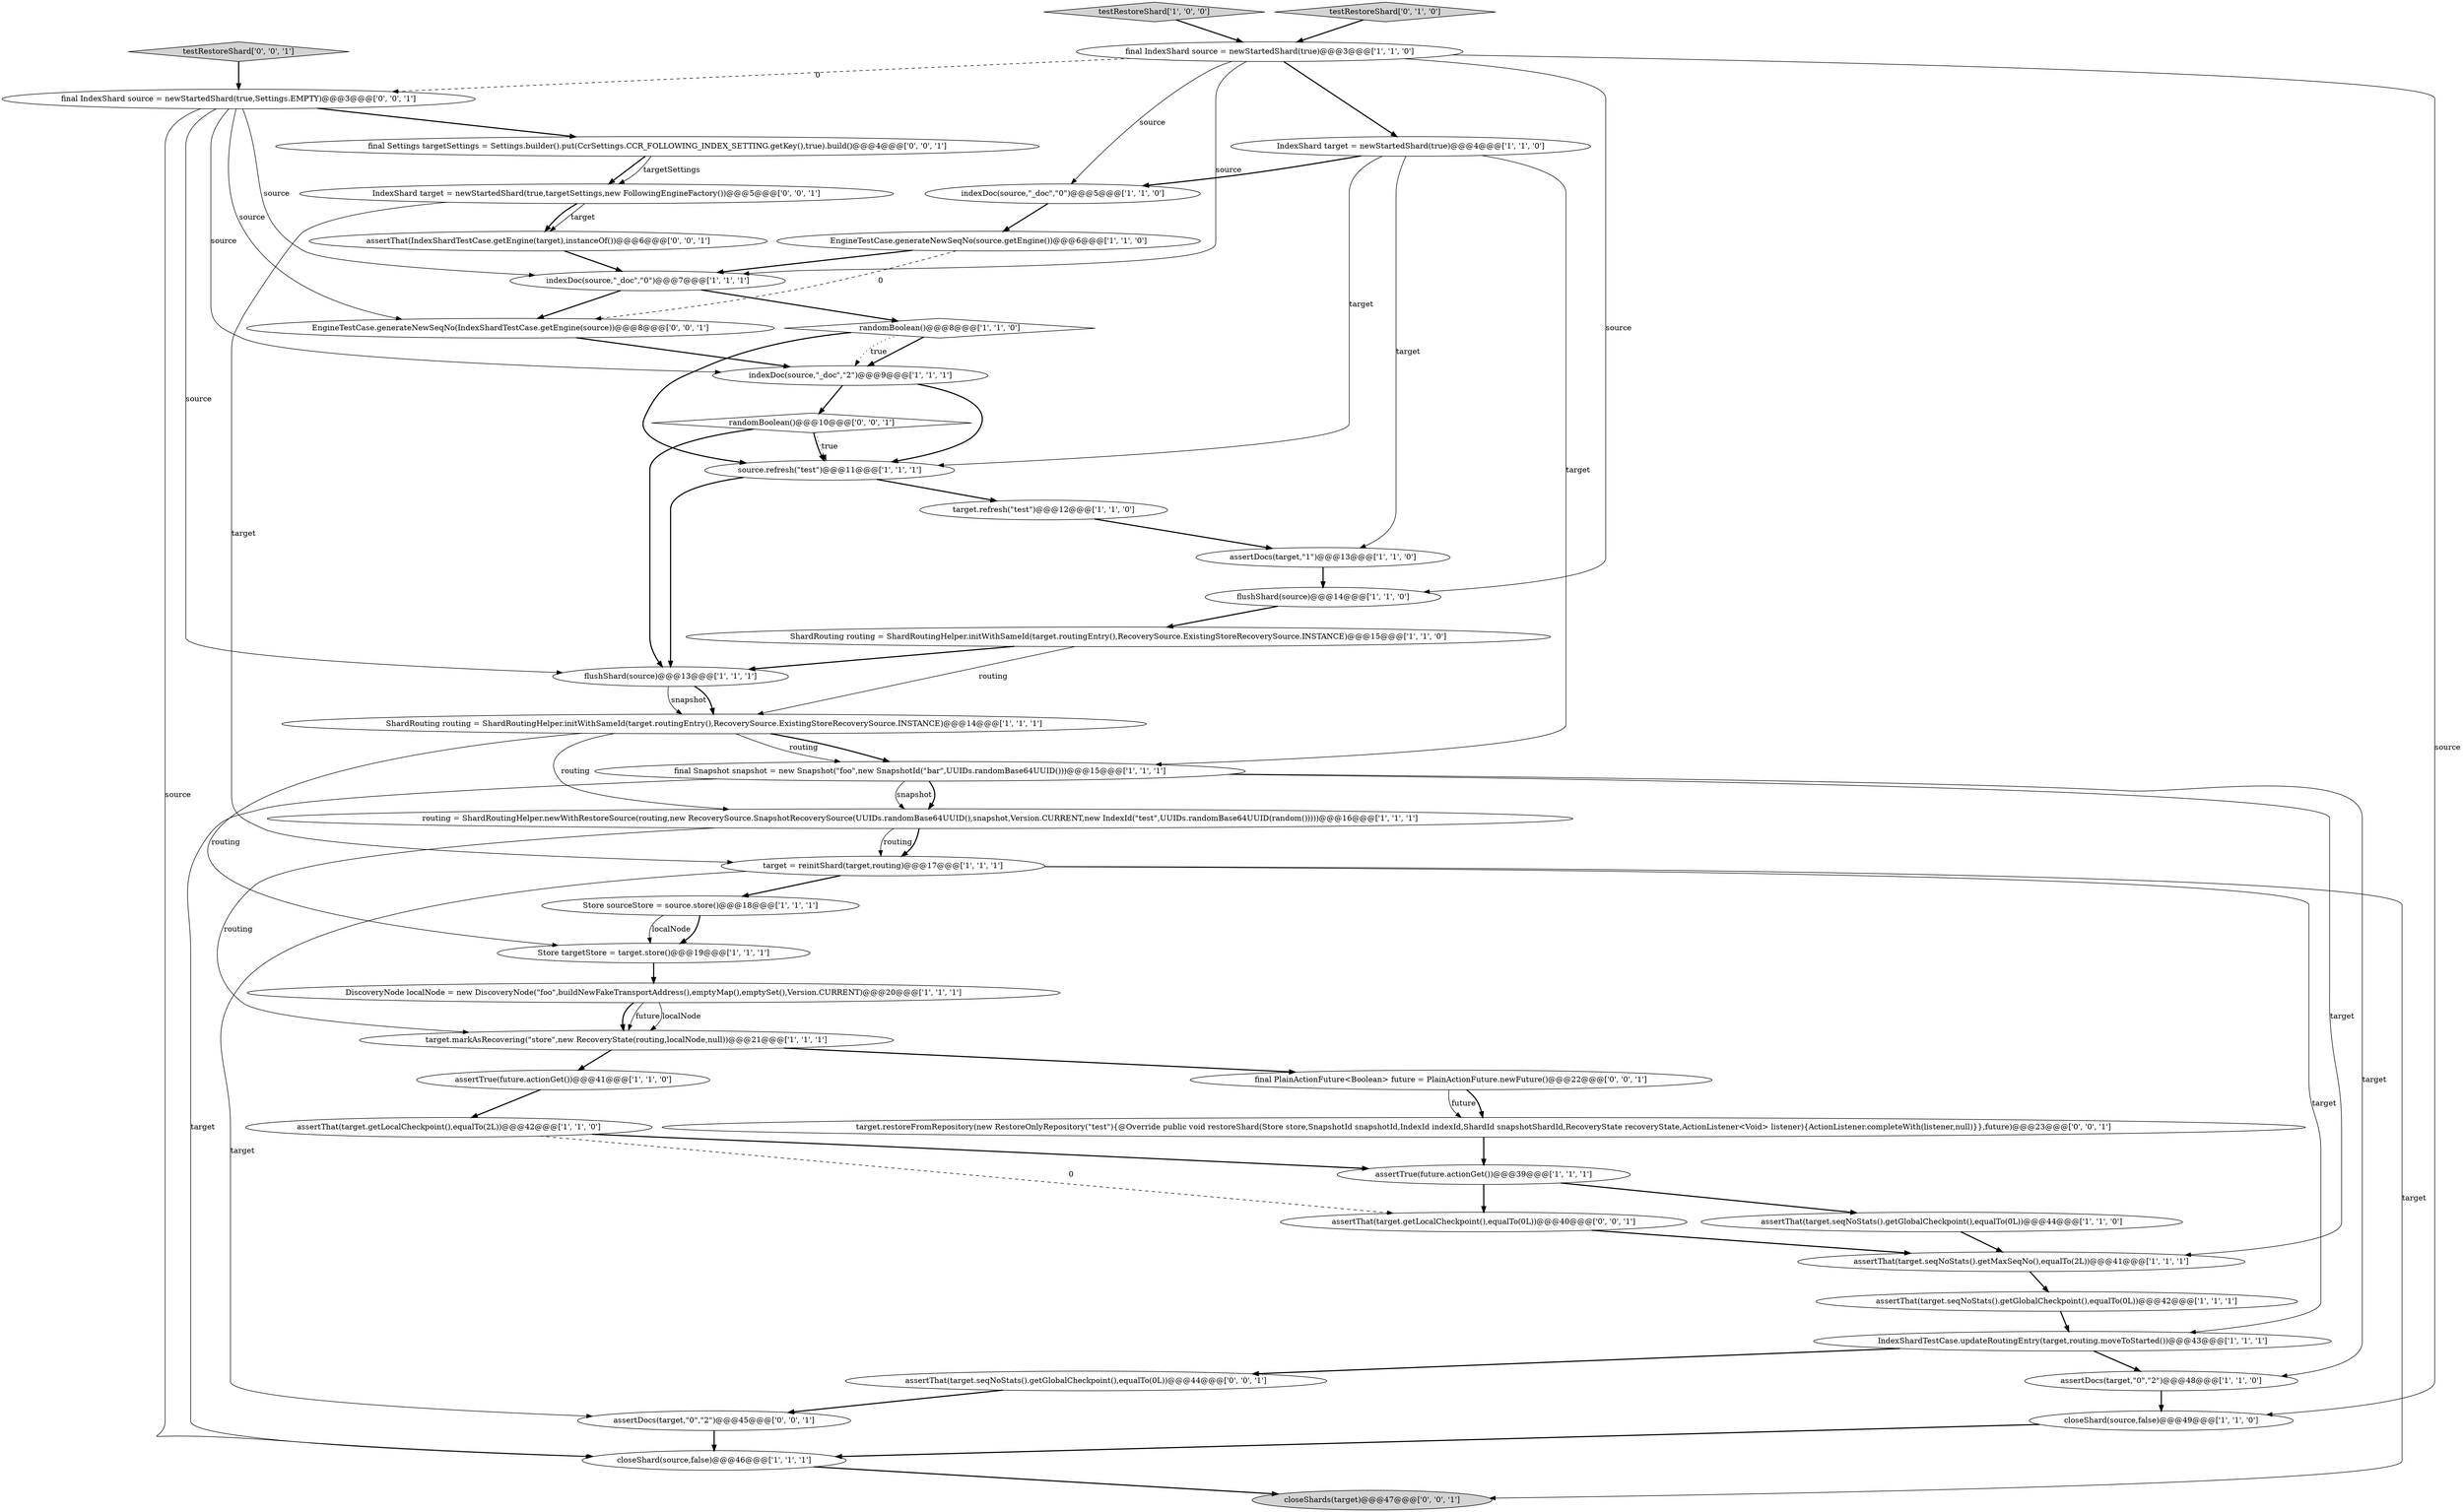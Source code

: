 digraph {
17 [style = filled, label = "indexDoc(source,\"_doc\",\"2\")@@@9@@@['1', '1', '1']", fillcolor = white, shape = ellipse image = "AAA0AAABBB1BBB"];
25 [style = filled, label = "assertDocs(target,\"1\")@@@13@@@['1', '1', '0']", fillcolor = white, shape = ellipse image = "AAA0AAABBB1BBB"];
1 [style = filled, label = "testRestoreShard['1', '0', '0']", fillcolor = lightgray, shape = diamond image = "AAA0AAABBB1BBB"];
32 [style = filled, label = "testRestoreShard['0', '1', '0']", fillcolor = lightgray, shape = diamond image = "AAA0AAABBB2BBB"];
39 [style = filled, label = "final PlainActionFuture<Boolean> future = PlainActionFuture.newFuture()@@@22@@@['0', '0', '1']", fillcolor = white, shape = ellipse image = "AAA0AAABBB3BBB"];
20 [style = filled, label = "routing = ShardRoutingHelper.newWithRestoreSource(routing,new RecoverySource.SnapshotRecoverySource(UUIDs.randomBase64UUID(),snapshot,Version.CURRENT,new IndexId(\"test\",UUIDs.randomBase64UUID(random()))))@@@16@@@['1', '1', '1']", fillcolor = white, shape = ellipse image = "AAA0AAABBB1BBB"];
35 [style = filled, label = "final Settings targetSettings = Settings.builder().put(CcrSettings.CCR_FOLLOWING_INDEX_SETTING.getKey(),true).build()@@@4@@@['0', '0', '1']", fillcolor = white, shape = ellipse image = "AAA0AAABBB3BBB"];
11 [style = filled, label = "flushShard(source)@@@14@@@['1', '1', '0']", fillcolor = white, shape = ellipse image = "AAA0AAABBB1BBB"];
24 [style = filled, label = "Store targetStore = target.store()@@@19@@@['1', '1', '1']", fillcolor = white, shape = ellipse image = "AAA0AAABBB1BBB"];
18 [style = filled, label = "assertTrue(future.actionGet())@@@41@@@['1', '1', '0']", fillcolor = white, shape = ellipse image = "AAA0AAABBB1BBB"];
3 [style = filled, label = "closeShard(source,false)@@@46@@@['1', '1', '1']", fillcolor = white, shape = ellipse image = "AAA0AAABBB1BBB"];
19 [style = filled, label = "Store sourceStore = source.store()@@@18@@@['1', '1', '1']", fillcolor = white, shape = ellipse image = "AAA0AAABBB1BBB"];
14 [style = filled, label = "ShardRouting routing = ShardRoutingHelper.initWithSameId(target.routingEntry(),RecoverySource.ExistingStoreRecoverySource.INSTANCE)@@@15@@@['1', '1', '0']", fillcolor = white, shape = ellipse image = "AAA0AAABBB1BBB"];
38 [style = filled, label = "EngineTestCase.generateNewSeqNo(IndexShardTestCase.getEngine(source))@@@8@@@['0', '0', '1']", fillcolor = white, shape = ellipse image = "AAA0AAABBB3BBB"];
21 [style = filled, label = "assertThat(target.seqNoStats().getGlobalCheckpoint(),equalTo(0L))@@@44@@@['1', '1', '0']", fillcolor = white, shape = ellipse image = "AAA0AAABBB1BBB"];
45 [style = filled, label = "final IndexShard source = newStartedShard(true,Settings.EMPTY)@@@3@@@['0', '0', '1']", fillcolor = white, shape = ellipse image = "AAA0AAABBB3BBB"];
34 [style = filled, label = "randomBoolean()@@@10@@@['0', '0', '1']", fillcolor = white, shape = diamond image = "AAA0AAABBB3BBB"];
26 [style = filled, label = "randomBoolean()@@@8@@@['1', '1', '0']", fillcolor = white, shape = diamond image = "AAA0AAABBB1BBB"];
16 [style = filled, label = "flushShard(source)@@@13@@@['1', '1', '1']", fillcolor = white, shape = ellipse image = "AAA0AAABBB1BBB"];
6 [style = filled, label = "assertThat(target.getLocalCheckpoint(),equalTo(2L))@@@42@@@['1', '1', '0']", fillcolor = white, shape = ellipse image = "AAA0AAABBB1BBB"];
0 [style = filled, label = "assertThat(target.seqNoStats().getGlobalCheckpoint(),equalTo(0L))@@@42@@@['1', '1', '1']", fillcolor = white, shape = ellipse image = "AAA0AAABBB1BBB"];
10 [style = filled, label = "target.markAsRecovering(\"store\",new RecoveryState(routing,localNode,null))@@@21@@@['1', '1', '1']", fillcolor = white, shape = ellipse image = "AAA0AAABBB1BBB"];
27 [style = filled, label = "source.refresh(\"test\")@@@11@@@['1', '1', '1']", fillcolor = white, shape = ellipse image = "AAA0AAABBB1BBB"];
30 [style = filled, label = "assertThat(target.seqNoStats().getMaxSeqNo(),equalTo(2L))@@@41@@@['1', '1', '1']", fillcolor = white, shape = ellipse image = "AAA0AAABBB1BBB"];
31 [style = filled, label = "ShardRouting routing = ShardRoutingHelper.initWithSameId(target.routingEntry(),RecoverySource.ExistingStoreRecoverySource.INSTANCE)@@@14@@@['1', '1', '1']", fillcolor = white, shape = ellipse image = "AAA0AAABBB1BBB"];
43 [style = filled, label = "IndexShard target = newStartedShard(true,targetSettings,new FollowingEngineFactory())@@@5@@@['0', '0', '1']", fillcolor = white, shape = ellipse image = "AAA0AAABBB3BBB"];
40 [style = filled, label = "testRestoreShard['0', '0', '1']", fillcolor = lightgray, shape = diamond image = "AAA0AAABBB3BBB"];
33 [style = filled, label = "assertThat(IndexShardTestCase.getEngine(target),instanceOf())@@@6@@@['0', '0', '1']", fillcolor = white, shape = ellipse image = "AAA0AAABBB3BBB"];
42 [style = filled, label = "closeShards(target)@@@47@@@['0', '0', '1']", fillcolor = lightgray, shape = ellipse image = "AAA0AAABBB3BBB"];
4 [style = filled, label = "assertDocs(target,\"0\",\"2\")@@@48@@@['1', '1', '0']", fillcolor = white, shape = ellipse image = "AAA0AAABBB1BBB"];
28 [style = filled, label = "EngineTestCase.generateNewSeqNo(source.getEngine())@@@6@@@['1', '1', '0']", fillcolor = white, shape = ellipse image = "AAA0AAABBB1BBB"];
36 [style = filled, label = "target.restoreFromRepository(new RestoreOnlyRepository(\"test\"){@Override public void restoreShard(Store store,SnapshotId snapshotId,IndexId indexId,ShardId snapshotShardId,RecoveryState recoveryState,ActionListener<Void> listener){ActionListener.completeWith(listener,null)}},future)@@@23@@@['0', '0', '1']", fillcolor = white, shape = ellipse image = "AAA0AAABBB3BBB"];
9 [style = filled, label = "DiscoveryNode localNode = new DiscoveryNode(\"foo\",buildNewFakeTransportAddress(),emptyMap(),emptySet(),Version.CURRENT)@@@20@@@['1', '1', '1']", fillcolor = white, shape = ellipse image = "AAA0AAABBB1BBB"];
5 [style = filled, label = "target = reinitShard(target,routing)@@@17@@@['1', '1', '1']", fillcolor = white, shape = ellipse image = "AAA0AAABBB1BBB"];
44 [style = filled, label = "assertDocs(target,\"0\",\"2\")@@@45@@@['0', '0', '1']", fillcolor = white, shape = ellipse image = "AAA0AAABBB3BBB"];
15 [style = filled, label = "indexDoc(source,\"_doc\",\"0\")@@@7@@@['1', '1', '1']", fillcolor = white, shape = ellipse image = "AAA0AAABBB1BBB"];
13 [style = filled, label = "indexDoc(source,\"_doc\",\"0\")@@@5@@@['1', '1', '0']", fillcolor = white, shape = ellipse image = "AAA0AAABBB1BBB"];
23 [style = filled, label = "IndexShard target = newStartedShard(true)@@@4@@@['1', '1', '0']", fillcolor = white, shape = ellipse image = "AAA0AAABBB1BBB"];
8 [style = filled, label = "assertTrue(future.actionGet())@@@39@@@['1', '1', '1']", fillcolor = white, shape = ellipse image = "AAA0AAABBB1BBB"];
12 [style = filled, label = "final IndexShard source = newStartedShard(true)@@@3@@@['1', '1', '0']", fillcolor = white, shape = ellipse image = "AAA0AAABBB1BBB"];
22 [style = filled, label = "IndexShardTestCase.updateRoutingEntry(target,routing.moveToStarted())@@@43@@@['1', '1', '1']", fillcolor = white, shape = ellipse image = "AAA0AAABBB1BBB"];
41 [style = filled, label = "assertThat(target.getLocalCheckpoint(),equalTo(0L))@@@40@@@['0', '0', '1']", fillcolor = white, shape = ellipse image = "AAA0AAABBB3BBB"];
29 [style = filled, label = "target.refresh(\"test\")@@@12@@@['1', '1', '0']", fillcolor = white, shape = ellipse image = "AAA0AAABBB1BBB"];
37 [style = filled, label = "assertThat(target.seqNoStats().getGlobalCheckpoint(),equalTo(0L))@@@44@@@['0', '0', '1']", fillcolor = white, shape = ellipse image = "AAA0AAABBB3BBB"];
7 [style = filled, label = "closeShard(source,false)@@@49@@@['1', '1', '0']", fillcolor = white, shape = ellipse image = "AAA0AAABBB1BBB"];
2 [style = filled, label = "final Snapshot snapshot = new Snapshot(\"foo\",new SnapshotId(\"bar\",UUIDs.randomBase64UUID()))@@@15@@@['1', '1', '1']", fillcolor = white, shape = ellipse image = "AAA0AAABBB1BBB"];
2->4 [style = solid, label="target"];
11->14 [style = bold, label=""];
32->12 [style = bold, label=""];
22->37 [style = bold, label=""];
45->38 [style = solid, label="source"];
43->5 [style = solid, label="target"];
9->10 [style = bold, label=""];
21->30 [style = bold, label=""];
35->43 [style = bold, label=""];
12->7 [style = solid, label="source"];
19->24 [style = bold, label=""];
22->4 [style = bold, label=""];
34->27 [style = dotted, label="true"];
10->39 [style = bold, label=""];
23->13 [style = bold, label=""];
2->30 [style = solid, label="target"];
19->24 [style = solid, label="localNode"];
6->41 [style = dashed, label="0"];
1->12 [style = bold, label=""];
17->27 [style = bold, label=""];
45->35 [style = bold, label=""];
14->16 [style = bold, label=""];
15->38 [style = bold, label=""];
2->20 [style = bold, label=""];
26->17 [style = bold, label=""];
33->15 [style = bold, label=""];
44->3 [style = bold, label=""];
31->2 [style = bold, label=""];
27->16 [style = bold, label=""];
12->11 [style = solid, label="source"];
16->31 [style = solid, label="snapshot"];
45->3 [style = solid, label="source"];
35->43 [style = solid, label="targetSettings"];
23->27 [style = solid, label="target"];
26->27 [style = bold, label=""];
17->34 [style = bold, label=""];
41->30 [style = bold, label=""];
43->33 [style = solid, label="target"];
31->20 [style = solid, label="routing"];
9->10 [style = solid, label="future"];
43->33 [style = bold, label=""];
23->2 [style = solid, label="target"];
27->29 [style = bold, label=""];
45->15 [style = solid, label="source"];
38->17 [style = bold, label=""];
2->3 [style = solid, label="target"];
10->18 [style = bold, label=""];
12->45 [style = dashed, label="0"];
8->41 [style = bold, label=""];
5->44 [style = solid, label="target"];
20->10 [style = solid, label="routing"];
5->22 [style = solid, label="target"];
3->42 [style = bold, label=""];
4->7 [style = bold, label=""];
5->19 [style = bold, label=""];
18->6 [style = bold, label=""];
39->36 [style = solid, label="future"];
16->31 [style = bold, label=""];
26->17 [style = dotted, label="true"];
34->16 [style = bold, label=""];
37->44 [style = bold, label=""];
36->8 [style = bold, label=""];
30->0 [style = bold, label=""];
45->16 [style = solid, label="source"];
23->25 [style = solid, label="target"];
28->38 [style = dashed, label="0"];
24->9 [style = bold, label=""];
2->20 [style = solid, label="snapshot"];
28->15 [style = bold, label=""];
45->17 [style = solid, label="source"];
31->24 [style = solid, label="routing"];
20->5 [style = solid, label="routing"];
29->25 [style = bold, label=""];
5->42 [style = solid, label="target"];
7->3 [style = bold, label=""];
20->5 [style = bold, label=""];
15->26 [style = bold, label=""];
14->31 [style = solid, label="routing"];
31->2 [style = solid, label="routing"];
12->15 [style = solid, label="source"];
25->11 [style = bold, label=""];
0->22 [style = bold, label=""];
6->8 [style = bold, label=""];
8->21 [style = bold, label=""];
12->23 [style = bold, label=""];
40->45 [style = bold, label=""];
12->13 [style = solid, label="source"];
39->36 [style = bold, label=""];
9->10 [style = solid, label="localNode"];
13->28 [style = bold, label=""];
34->27 [style = bold, label=""];
}
